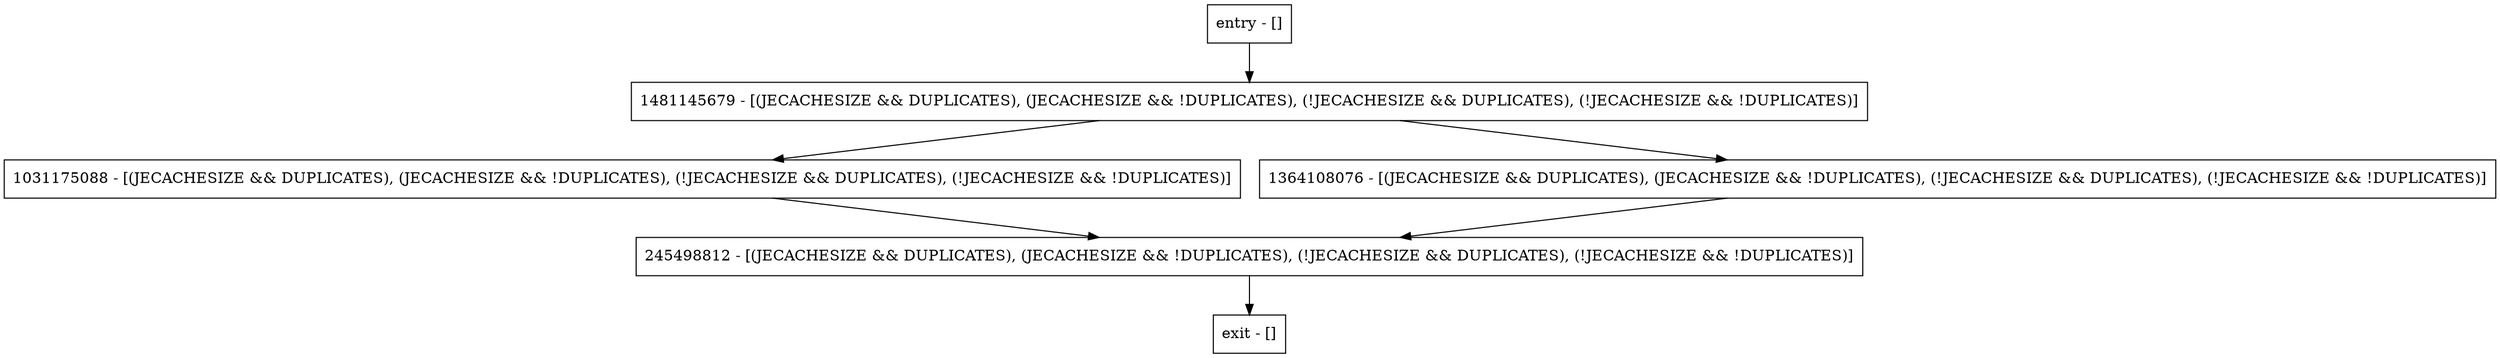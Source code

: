 digraph getUtilizationRepairDone {
node [shape=record];
1031175088 [label="1031175088 - [(JECACHESIZE && DUPLICATES), (JECACHESIZE && !DUPLICATES), (!JECACHESIZE && DUPLICATES), (!JECACHESIZE && !DUPLICATES)]"];
entry [label="entry - []"];
exit [label="exit - []"];
1364108076 [label="1364108076 - [(JECACHESIZE && DUPLICATES), (JECACHESIZE && !DUPLICATES), (!JECACHESIZE && DUPLICATES), (!JECACHESIZE && !DUPLICATES)]"];
245498812 [label="245498812 - [(JECACHESIZE && DUPLICATES), (JECACHESIZE && !DUPLICATES), (!JECACHESIZE && DUPLICATES), (!JECACHESIZE && !DUPLICATES)]"];
1481145679 [label="1481145679 - [(JECACHESIZE && DUPLICATES), (JECACHESIZE && !DUPLICATES), (!JECACHESIZE && DUPLICATES), (!JECACHESIZE && !DUPLICATES)]"];
entry;
exit;
1031175088 -> 245498812;
entry -> 1481145679;
1364108076 -> 245498812;
245498812 -> exit;
1481145679 -> 1031175088;
1481145679 -> 1364108076;
}
